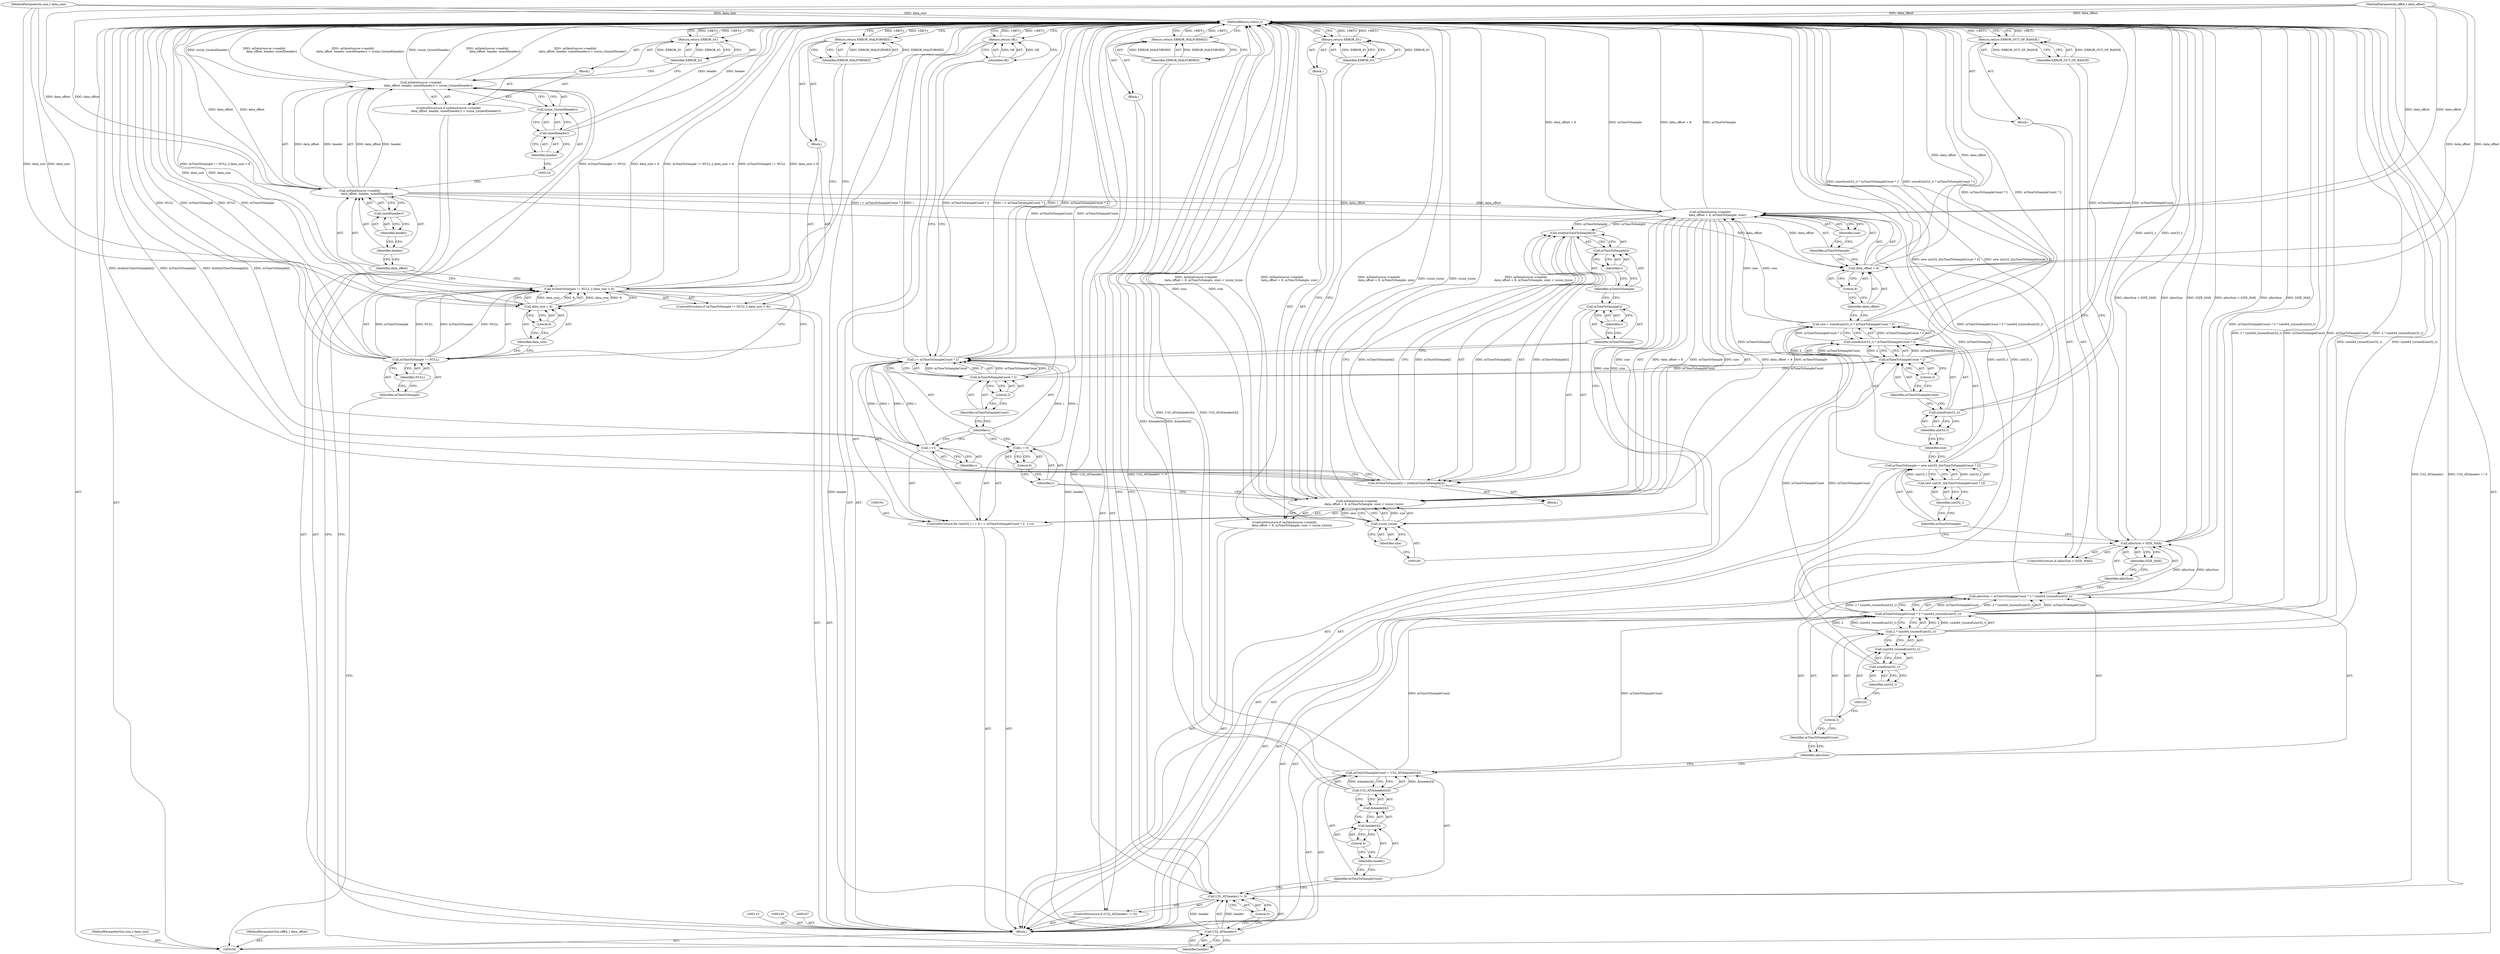 digraph "0_Android_cf1581c66c2ad8c5b1aaca2e43e350cf5974f46d_1" {
"1000213" [label="(MethodReturn,status_t)"];
"1000128" [label="(Return,return ERROR_IO;)"];
"1000129" [label="(Identifier,ERROR_IO)"];
"1000130" [label="(ControlStructure,if (U32_AT(header) != 0))"];
"1000133" [label="(Identifier,header)"];
"1000134" [label="(Literal,0)"];
"1000135" [label="(Block,)"];
"1000131" [label="(Call,U32_AT(header) != 0)"];
"1000132" [label="(Call,U32_AT(header))"];
"1000136" [label="(Return,return ERROR_MALFORMED;)"];
"1000137" [label="(Identifier,ERROR_MALFORMED)"];
"1000140" [label="(Call,U32_AT(&header[4]))"];
"1000141" [label="(Call,&header[4])"];
"1000142" [label="(Call,header[4])"];
"1000143" [label="(Identifier,header)"];
"1000144" [label="(Literal,4)"];
"1000138" [label="(Call,mTimeToSampleCount = U32_AT(&header[4]))"];
"1000139" [label="(Identifier,mTimeToSampleCount)"];
"1000146" [label="(Call,allocSize = mTimeToSampleCount * 2 * (uint64_t)sizeof(uint32_t))"];
"1000147" [label="(Identifier,allocSize)"];
"1000148" [label="(Call,mTimeToSampleCount * 2 * (uint64_t)sizeof(uint32_t))"];
"1000149" [label="(Identifier,mTimeToSampleCount)"];
"1000150" [label="(Call,2 * (uint64_t)sizeof(uint32_t))"];
"1000151" [label="(Literal,2)"];
"1000152" [label="(Call,(uint64_t)sizeof(uint32_t))"];
"1000154" [label="(Call,sizeof(uint32_t))"];
"1000155" [label="(Identifier,uint32_t)"];
"1000101" [label="(MethodParameterIn,off64_t data_offset)"];
"1000299" [label="(MethodParameterOut,off64_t data_offset)"];
"1000102" [label="(MethodParameterIn,size_t data_size)"];
"1000300" [label="(MethodParameterOut,size_t data_size)"];
"1000103" [label="(Block,)"];
"1000159" [label="(Identifier,SIZE_MAX)"];
"1000160" [label="(Block,)"];
"1000156" [label="(ControlStructure,if (allocSize > SIZE_MAX))"];
"1000157" [label="(Call,allocSize > SIZE_MAX)"];
"1000158" [label="(Identifier,allocSize)"];
"1000162" [label="(Identifier,ERROR_OUT_OF_RANGE)"];
"1000161" [label="(Return,return ERROR_OUT_OF_RANGE;)"];
"1000165" [label="(Call,new uint32_t[mTimeToSampleCount * 2])"];
"1000166" [label="(Identifier,uint32_t)"];
"1000163" [label="(Call,mTimeToSample = new uint32_t[mTimeToSampleCount * 2])"];
"1000164" [label="(Identifier,mTimeToSample)"];
"1000170" [label="(Call,sizeof(uint32_t) * mTimeToSampleCount * 2)"];
"1000171" [label="(Call,sizeof(uint32_t))"];
"1000172" [label="(Identifier,uint32_t)"];
"1000173" [label="(Call,mTimeToSampleCount * 2)"];
"1000174" [label="(Identifier,mTimeToSampleCount)"];
"1000175" [label="(Literal,2)"];
"1000168" [label="(Call,size = sizeof(uint32_t) * mTimeToSampleCount * 2)"];
"1000169" [label="(Identifier,size)"];
"1000176" [label="(ControlStructure,if (mDataSource->readAt(\n                data_offset + 8, mTimeToSample, size) < (ssize_t)size))"];
"1000177" [label="(Call,mDataSource->readAt(\n                data_offset + 8, mTimeToSample, size) < (ssize_t)size)"];
"1000178" [label="(Call,mDataSource->readAt(\n                data_offset + 8, mTimeToSample, size))"];
"1000179" [label="(Call,data_offset + 8)"];
"1000180" [label="(Identifier,data_offset)"];
"1000181" [label="(Literal,8)"];
"1000182" [label="(Identifier,mTimeToSample)"];
"1000183" [label="(Identifier,size)"];
"1000184" [label="(Call,(ssize_t)size)"];
"1000186" [label="(Identifier,size)"];
"1000187" [label="(Block,)"];
"1000188" [label="(Return,return ERROR_IO;)"];
"1000189" [label="(Identifier,ERROR_IO)"];
"1000104" [label="(ControlStructure,if (mTimeToSample != NULL || data_size < 8))"];
"1000108" [label="(Identifier,NULL)"];
"1000109" [label="(Call,data_size < 8)"];
"1000110" [label="(Identifier,data_size)"];
"1000111" [label="(Literal,8)"];
"1000112" [label="(Block,)"];
"1000105" [label="(Call,mTimeToSample != NULL || data_size < 8)"];
"1000106" [label="(Call,mTimeToSample != NULL)"];
"1000107" [label="(Identifier,mTimeToSample)"];
"1000190" [label="(ControlStructure,for (uint32_t i = 0; i < mTimeToSampleCount * 2; ++i))"];
"1000192" [label="(Call,i = 0)"];
"1000193" [label="(Identifier,i)"];
"1000194" [label="(Literal,0)"];
"1000195" [label="(Call,i < mTimeToSampleCount * 2)"];
"1000196" [label="(Identifier,i)"];
"1000197" [label="(Call,mTimeToSampleCount * 2)"];
"1000198" [label="(Identifier,mTimeToSampleCount)"];
"1000199" [label="(Literal,2)"];
"1000200" [label="(Call,++i)"];
"1000201" [label="(Identifier,i)"];
"1000202" [label="(Block,)"];
"1000206" [label="(Identifier,i)"];
"1000207" [label="(Call,ntohl(mTimeToSample[i]))"];
"1000208" [label="(Call,mTimeToSample[i])"];
"1000209" [label="(Identifier,mTimeToSample)"];
"1000210" [label="(Identifier,i)"];
"1000203" [label="(Call,mTimeToSample[i] = ntohl(mTimeToSample[i]))"];
"1000204" [label="(Call,mTimeToSample[i])"];
"1000205" [label="(Identifier,mTimeToSample)"];
"1000211" [label="(Return,return OK;)"];
"1000212" [label="(Identifier,OK)"];
"1000113" [label="(Return,return ERROR_MALFORMED;)"];
"1000114" [label="(Identifier,ERROR_MALFORMED)"];
"1000116" [label="(ControlStructure,if (mDataSource->readAt(\n                data_offset, header, sizeof(header)) < (ssize_t)sizeof(header)))"];
"1000117" [label="(Call,mDataSource->readAt(\n                data_offset, header, sizeof(header)) < (ssize_t)sizeof(header))"];
"1000118" [label="(Call,mDataSource->readAt(\n                data_offset, header, sizeof(header)))"];
"1000119" [label="(Identifier,data_offset)"];
"1000120" [label="(Identifier,header)"];
"1000121" [label="(Call,sizeof(header))"];
"1000122" [label="(Identifier,header)"];
"1000123" [label="(Call,(ssize_t)sizeof(header))"];
"1000125" [label="(Call,sizeof(header))"];
"1000126" [label="(Identifier,header)"];
"1000127" [label="(Block,)"];
"1000213" -> "1000100"  [label="AST: "];
"1000213" -> "1000113"  [label="CFG: "];
"1000213" -> "1000128"  [label="CFG: "];
"1000213" -> "1000136"  [label="CFG: "];
"1000213" -> "1000161"  [label="CFG: "];
"1000213" -> "1000188"  [label="CFG: "];
"1000213" -> "1000211"  [label="CFG: "];
"1000161" -> "1000213"  [label="DDG: <RET>"];
"1000136" -> "1000213"  [label="DDG: <RET>"];
"1000211" -> "1000213"  [label="DDG: <RET>"];
"1000128" -> "1000213"  [label="DDG: <RET>"];
"1000171" -> "1000213"  [label="DDG: uint32_t"];
"1000106" -> "1000213"  [label="DDG: NULL"];
"1000106" -> "1000213"  [label="DDG: mTimeToSample"];
"1000178" -> "1000213"  [label="DDG: data_offset + 8"];
"1000178" -> "1000213"  [label="DDG: mTimeToSample"];
"1000105" -> "1000213"  [label="DDG: mTimeToSample != NULL || data_size < 8"];
"1000105" -> "1000213"  [label="DDG: mTimeToSample != NULL"];
"1000105" -> "1000213"  [label="DDG: data_size < 8"];
"1000203" -> "1000213"  [label="DDG: ntohl(mTimeToSample[i])"];
"1000203" -> "1000213"  [label="DDG: mTimeToSample[i]"];
"1000117" -> "1000213"  [label="DDG: mDataSource->readAt(\n                data_offset, header, sizeof(header))"];
"1000117" -> "1000213"  [label="DDG: mDataSource->readAt(\n                data_offset, header, sizeof(header)) < (ssize_t)sizeof(header)"];
"1000117" -> "1000213"  [label="DDG: (ssize_t)sizeof(header)"];
"1000195" -> "1000213"  [label="DDG: mTimeToSampleCount * 2"];
"1000195" -> "1000213"  [label="DDG: i < mTimeToSampleCount * 2"];
"1000195" -> "1000213"  [label="DDG: i"];
"1000118" -> "1000213"  [label="DDG: data_offset"];
"1000177" -> "1000213"  [label="DDG: mDataSource->readAt(\n                data_offset + 8, mTimeToSample, size)"];
"1000177" -> "1000213"  [label="DDG: (ssize_t)size"];
"1000177" -> "1000213"  [label="DDG: mDataSource->readAt(\n                data_offset + 8, mTimeToSample, size) < (ssize_t)size"];
"1000157" -> "1000213"  [label="DDG: SIZE_MAX"];
"1000157" -> "1000213"  [label="DDG: allocSize > SIZE_MAX"];
"1000157" -> "1000213"  [label="DDG: allocSize"];
"1000184" -> "1000213"  [label="DDG: size"];
"1000125" -> "1000213"  [label="DDG: header"];
"1000131" -> "1000213"  [label="DDG: U32_AT(header)"];
"1000131" -> "1000213"  [label="DDG: U32_AT(header) != 0"];
"1000140" -> "1000213"  [label="DDG: &header[4]"];
"1000138" -> "1000213"  [label="DDG: U32_AT(&header[4])"];
"1000150" -> "1000213"  [label="DDG: (uint64_t)sizeof(uint32_t)"];
"1000154" -> "1000213"  [label="DDG: uint32_t"];
"1000179" -> "1000213"  [label="DDG: data_offset"];
"1000148" -> "1000213"  [label="DDG: mTimeToSampleCount"];
"1000148" -> "1000213"  [label="DDG: 2 * (uint64_t)sizeof(uint32_t)"];
"1000146" -> "1000213"  [label="DDG: mTimeToSampleCount * 2 * (uint64_t)sizeof(uint32_t)"];
"1000132" -> "1000213"  [label="DDG: header"];
"1000102" -> "1000213"  [label="DDG: data_size"];
"1000101" -> "1000213"  [label="DDG: data_offset"];
"1000109" -> "1000213"  [label="DDG: data_size"];
"1000170" -> "1000213"  [label="DDG: mTimeToSampleCount * 2"];
"1000168" -> "1000213"  [label="DDG: sizeof(uint32_t) * mTimeToSampleCount * 2"];
"1000173" -> "1000213"  [label="DDG: mTimeToSampleCount"];
"1000197" -> "1000213"  [label="DDG: mTimeToSampleCount"];
"1000163" -> "1000213"  [label="DDG: new uint32_t[mTimeToSampleCount * 2]"];
"1000188" -> "1000213"  [label="DDG: <RET>"];
"1000113" -> "1000213"  [label="DDG: <RET>"];
"1000128" -> "1000127"  [label="AST: "];
"1000128" -> "1000129"  [label="CFG: "];
"1000129" -> "1000128"  [label="AST: "];
"1000213" -> "1000128"  [label="CFG: "];
"1000128" -> "1000213"  [label="DDG: <RET>"];
"1000129" -> "1000128"  [label="DDG: ERROR_IO"];
"1000129" -> "1000128"  [label="AST: "];
"1000129" -> "1000117"  [label="CFG: "];
"1000128" -> "1000129"  [label="CFG: "];
"1000129" -> "1000128"  [label="DDG: ERROR_IO"];
"1000130" -> "1000103"  [label="AST: "];
"1000131" -> "1000130"  [label="AST: "];
"1000135" -> "1000130"  [label="AST: "];
"1000133" -> "1000132"  [label="AST: "];
"1000133" -> "1000117"  [label="CFG: "];
"1000132" -> "1000133"  [label="CFG: "];
"1000134" -> "1000131"  [label="AST: "];
"1000134" -> "1000132"  [label="CFG: "];
"1000131" -> "1000134"  [label="CFG: "];
"1000135" -> "1000130"  [label="AST: "];
"1000136" -> "1000135"  [label="AST: "];
"1000131" -> "1000130"  [label="AST: "];
"1000131" -> "1000134"  [label="CFG: "];
"1000132" -> "1000131"  [label="AST: "];
"1000134" -> "1000131"  [label="AST: "];
"1000137" -> "1000131"  [label="CFG: "];
"1000139" -> "1000131"  [label="CFG: "];
"1000131" -> "1000213"  [label="DDG: U32_AT(header)"];
"1000131" -> "1000213"  [label="DDG: U32_AT(header) != 0"];
"1000132" -> "1000131"  [label="DDG: header"];
"1000132" -> "1000131"  [label="AST: "];
"1000132" -> "1000133"  [label="CFG: "];
"1000133" -> "1000132"  [label="AST: "];
"1000134" -> "1000132"  [label="CFG: "];
"1000132" -> "1000213"  [label="DDG: header"];
"1000132" -> "1000131"  [label="DDG: header"];
"1000136" -> "1000135"  [label="AST: "];
"1000136" -> "1000137"  [label="CFG: "];
"1000137" -> "1000136"  [label="AST: "];
"1000213" -> "1000136"  [label="CFG: "];
"1000136" -> "1000213"  [label="DDG: <RET>"];
"1000137" -> "1000136"  [label="DDG: ERROR_MALFORMED"];
"1000137" -> "1000136"  [label="AST: "];
"1000137" -> "1000131"  [label="CFG: "];
"1000136" -> "1000137"  [label="CFG: "];
"1000137" -> "1000136"  [label="DDG: ERROR_MALFORMED"];
"1000140" -> "1000138"  [label="AST: "];
"1000140" -> "1000141"  [label="CFG: "];
"1000141" -> "1000140"  [label="AST: "];
"1000138" -> "1000140"  [label="CFG: "];
"1000140" -> "1000213"  [label="DDG: &header[4]"];
"1000140" -> "1000138"  [label="DDG: &header[4]"];
"1000141" -> "1000140"  [label="AST: "];
"1000141" -> "1000142"  [label="CFG: "];
"1000142" -> "1000141"  [label="AST: "];
"1000140" -> "1000141"  [label="CFG: "];
"1000142" -> "1000141"  [label="AST: "];
"1000142" -> "1000144"  [label="CFG: "];
"1000143" -> "1000142"  [label="AST: "];
"1000144" -> "1000142"  [label="AST: "];
"1000141" -> "1000142"  [label="CFG: "];
"1000143" -> "1000142"  [label="AST: "];
"1000143" -> "1000139"  [label="CFG: "];
"1000144" -> "1000143"  [label="CFG: "];
"1000144" -> "1000142"  [label="AST: "];
"1000144" -> "1000143"  [label="CFG: "];
"1000142" -> "1000144"  [label="CFG: "];
"1000138" -> "1000103"  [label="AST: "];
"1000138" -> "1000140"  [label="CFG: "];
"1000139" -> "1000138"  [label="AST: "];
"1000140" -> "1000138"  [label="AST: "];
"1000147" -> "1000138"  [label="CFG: "];
"1000138" -> "1000213"  [label="DDG: U32_AT(&header[4])"];
"1000140" -> "1000138"  [label="DDG: &header[4]"];
"1000138" -> "1000148"  [label="DDG: mTimeToSampleCount"];
"1000139" -> "1000138"  [label="AST: "];
"1000139" -> "1000131"  [label="CFG: "];
"1000143" -> "1000139"  [label="CFG: "];
"1000146" -> "1000103"  [label="AST: "];
"1000146" -> "1000148"  [label="CFG: "];
"1000147" -> "1000146"  [label="AST: "];
"1000148" -> "1000146"  [label="AST: "];
"1000158" -> "1000146"  [label="CFG: "];
"1000146" -> "1000213"  [label="DDG: mTimeToSampleCount * 2 * (uint64_t)sizeof(uint32_t)"];
"1000148" -> "1000146"  [label="DDG: mTimeToSampleCount"];
"1000148" -> "1000146"  [label="DDG: 2 * (uint64_t)sizeof(uint32_t)"];
"1000146" -> "1000157"  [label="DDG: allocSize"];
"1000147" -> "1000146"  [label="AST: "];
"1000147" -> "1000138"  [label="CFG: "];
"1000149" -> "1000147"  [label="CFG: "];
"1000148" -> "1000146"  [label="AST: "];
"1000148" -> "1000150"  [label="CFG: "];
"1000149" -> "1000148"  [label="AST: "];
"1000150" -> "1000148"  [label="AST: "];
"1000146" -> "1000148"  [label="CFG: "];
"1000148" -> "1000213"  [label="DDG: mTimeToSampleCount"];
"1000148" -> "1000213"  [label="DDG: 2 * (uint64_t)sizeof(uint32_t)"];
"1000148" -> "1000146"  [label="DDG: mTimeToSampleCount"];
"1000148" -> "1000146"  [label="DDG: 2 * (uint64_t)sizeof(uint32_t)"];
"1000138" -> "1000148"  [label="DDG: mTimeToSampleCount"];
"1000150" -> "1000148"  [label="DDG: 2"];
"1000150" -> "1000148"  [label="DDG: (uint64_t)sizeof(uint32_t)"];
"1000148" -> "1000173"  [label="DDG: mTimeToSampleCount"];
"1000149" -> "1000148"  [label="AST: "];
"1000149" -> "1000147"  [label="CFG: "];
"1000151" -> "1000149"  [label="CFG: "];
"1000150" -> "1000148"  [label="AST: "];
"1000150" -> "1000152"  [label="CFG: "];
"1000151" -> "1000150"  [label="AST: "];
"1000152" -> "1000150"  [label="AST: "];
"1000148" -> "1000150"  [label="CFG: "];
"1000150" -> "1000213"  [label="DDG: (uint64_t)sizeof(uint32_t)"];
"1000150" -> "1000148"  [label="DDG: 2"];
"1000150" -> "1000148"  [label="DDG: (uint64_t)sizeof(uint32_t)"];
"1000151" -> "1000150"  [label="AST: "];
"1000151" -> "1000149"  [label="CFG: "];
"1000153" -> "1000151"  [label="CFG: "];
"1000152" -> "1000150"  [label="AST: "];
"1000152" -> "1000154"  [label="CFG: "];
"1000153" -> "1000152"  [label="AST: "];
"1000154" -> "1000152"  [label="AST: "];
"1000150" -> "1000152"  [label="CFG: "];
"1000154" -> "1000152"  [label="AST: "];
"1000154" -> "1000155"  [label="CFG: "];
"1000155" -> "1000154"  [label="AST: "];
"1000152" -> "1000154"  [label="CFG: "];
"1000154" -> "1000213"  [label="DDG: uint32_t"];
"1000155" -> "1000154"  [label="AST: "];
"1000155" -> "1000153"  [label="CFG: "];
"1000154" -> "1000155"  [label="CFG: "];
"1000101" -> "1000100"  [label="AST: "];
"1000101" -> "1000213"  [label="DDG: data_offset"];
"1000101" -> "1000118"  [label="DDG: data_offset"];
"1000101" -> "1000178"  [label="DDG: data_offset"];
"1000101" -> "1000179"  [label="DDG: data_offset"];
"1000299" -> "1000100"  [label="AST: "];
"1000102" -> "1000100"  [label="AST: "];
"1000102" -> "1000213"  [label="DDG: data_size"];
"1000102" -> "1000109"  [label="DDG: data_size"];
"1000300" -> "1000100"  [label="AST: "];
"1000103" -> "1000100"  [label="AST: "];
"1000104" -> "1000103"  [label="AST: "];
"1000115" -> "1000103"  [label="AST: "];
"1000116" -> "1000103"  [label="AST: "];
"1000130" -> "1000103"  [label="AST: "];
"1000138" -> "1000103"  [label="AST: "];
"1000145" -> "1000103"  [label="AST: "];
"1000146" -> "1000103"  [label="AST: "];
"1000156" -> "1000103"  [label="AST: "];
"1000163" -> "1000103"  [label="AST: "];
"1000167" -> "1000103"  [label="AST: "];
"1000168" -> "1000103"  [label="AST: "];
"1000176" -> "1000103"  [label="AST: "];
"1000190" -> "1000103"  [label="AST: "];
"1000211" -> "1000103"  [label="AST: "];
"1000159" -> "1000157"  [label="AST: "];
"1000159" -> "1000158"  [label="CFG: "];
"1000157" -> "1000159"  [label="CFG: "];
"1000160" -> "1000156"  [label="AST: "];
"1000161" -> "1000160"  [label="AST: "];
"1000156" -> "1000103"  [label="AST: "];
"1000157" -> "1000156"  [label="AST: "];
"1000160" -> "1000156"  [label="AST: "];
"1000157" -> "1000156"  [label="AST: "];
"1000157" -> "1000159"  [label="CFG: "];
"1000158" -> "1000157"  [label="AST: "];
"1000159" -> "1000157"  [label="AST: "];
"1000162" -> "1000157"  [label="CFG: "];
"1000164" -> "1000157"  [label="CFG: "];
"1000157" -> "1000213"  [label="DDG: SIZE_MAX"];
"1000157" -> "1000213"  [label="DDG: allocSize > SIZE_MAX"];
"1000157" -> "1000213"  [label="DDG: allocSize"];
"1000146" -> "1000157"  [label="DDG: allocSize"];
"1000158" -> "1000157"  [label="AST: "];
"1000158" -> "1000146"  [label="CFG: "];
"1000159" -> "1000158"  [label="CFG: "];
"1000162" -> "1000161"  [label="AST: "];
"1000162" -> "1000157"  [label="CFG: "];
"1000161" -> "1000162"  [label="CFG: "];
"1000162" -> "1000161"  [label="DDG: ERROR_OUT_OF_RANGE"];
"1000161" -> "1000160"  [label="AST: "];
"1000161" -> "1000162"  [label="CFG: "];
"1000162" -> "1000161"  [label="AST: "];
"1000213" -> "1000161"  [label="CFG: "];
"1000161" -> "1000213"  [label="DDG: <RET>"];
"1000162" -> "1000161"  [label="DDG: ERROR_OUT_OF_RANGE"];
"1000165" -> "1000163"  [label="AST: "];
"1000165" -> "1000166"  [label="CFG: "];
"1000166" -> "1000165"  [label="AST: "];
"1000163" -> "1000165"  [label="CFG: "];
"1000165" -> "1000163"  [label="DDG: uint32_t"];
"1000166" -> "1000165"  [label="AST: "];
"1000166" -> "1000164"  [label="CFG: "];
"1000165" -> "1000166"  [label="CFG: "];
"1000163" -> "1000103"  [label="AST: "];
"1000163" -> "1000165"  [label="CFG: "];
"1000164" -> "1000163"  [label="AST: "];
"1000165" -> "1000163"  [label="AST: "];
"1000169" -> "1000163"  [label="CFG: "];
"1000163" -> "1000213"  [label="DDG: new uint32_t[mTimeToSampleCount * 2]"];
"1000165" -> "1000163"  [label="DDG: uint32_t"];
"1000163" -> "1000178"  [label="DDG: mTimeToSample"];
"1000164" -> "1000163"  [label="AST: "];
"1000164" -> "1000157"  [label="CFG: "];
"1000166" -> "1000164"  [label="CFG: "];
"1000170" -> "1000168"  [label="AST: "];
"1000170" -> "1000173"  [label="CFG: "];
"1000171" -> "1000170"  [label="AST: "];
"1000173" -> "1000170"  [label="AST: "];
"1000168" -> "1000170"  [label="CFG: "];
"1000170" -> "1000213"  [label="DDG: mTimeToSampleCount * 2"];
"1000170" -> "1000168"  [label="DDG: mTimeToSampleCount * 2"];
"1000173" -> "1000170"  [label="DDG: mTimeToSampleCount"];
"1000173" -> "1000170"  [label="DDG: 2"];
"1000171" -> "1000170"  [label="AST: "];
"1000171" -> "1000172"  [label="CFG: "];
"1000172" -> "1000171"  [label="AST: "];
"1000174" -> "1000171"  [label="CFG: "];
"1000171" -> "1000213"  [label="DDG: uint32_t"];
"1000172" -> "1000171"  [label="AST: "];
"1000172" -> "1000169"  [label="CFG: "];
"1000171" -> "1000172"  [label="CFG: "];
"1000173" -> "1000170"  [label="AST: "];
"1000173" -> "1000175"  [label="CFG: "];
"1000174" -> "1000173"  [label="AST: "];
"1000175" -> "1000173"  [label="AST: "];
"1000170" -> "1000173"  [label="CFG: "];
"1000173" -> "1000213"  [label="DDG: mTimeToSampleCount"];
"1000173" -> "1000170"  [label="DDG: mTimeToSampleCount"];
"1000173" -> "1000170"  [label="DDG: 2"];
"1000148" -> "1000173"  [label="DDG: mTimeToSampleCount"];
"1000173" -> "1000197"  [label="DDG: mTimeToSampleCount"];
"1000174" -> "1000173"  [label="AST: "];
"1000174" -> "1000171"  [label="CFG: "];
"1000175" -> "1000174"  [label="CFG: "];
"1000175" -> "1000173"  [label="AST: "];
"1000175" -> "1000174"  [label="CFG: "];
"1000173" -> "1000175"  [label="CFG: "];
"1000168" -> "1000103"  [label="AST: "];
"1000168" -> "1000170"  [label="CFG: "];
"1000169" -> "1000168"  [label="AST: "];
"1000170" -> "1000168"  [label="AST: "];
"1000180" -> "1000168"  [label="CFG: "];
"1000168" -> "1000213"  [label="DDG: sizeof(uint32_t) * mTimeToSampleCount * 2"];
"1000170" -> "1000168"  [label="DDG: mTimeToSampleCount * 2"];
"1000168" -> "1000178"  [label="DDG: size"];
"1000169" -> "1000168"  [label="AST: "];
"1000169" -> "1000163"  [label="CFG: "];
"1000172" -> "1000169"  [label="CFG: "];
"1000176" -> "1000103"  [label="AST: "];
"1000177" -> "1000176"  [label="AST: "];
"1000187" -> "1000176"  [label="AST: "];
"1000177" -> "1000176"  [label="AST: "];
"1000177" -> "1000184"  [label="CFG: "];
"1000178" -> "1000177"  [label="AST: "];
"1000184" -> "1000177"  [label="AST: "];
"1000189" -> "1000177"  [label="CFG: "];
"1000193" -> "1000177"  [label="CFG: "];
"1000177" -> "1000213"  [label="DDG: mDataSource->readAt(\n                data_offset + 8, mTimeToSample, size)"];
"1000177" -> "1000213"  [label="DDG: (ssize_t)size"];
"1000177" -> "1000213"  [label="DDG: mDataSource->readAt(\n                data_offset + 8, mTimeToSample, size) < (ssize_t)size"];
"1000178" -> "1000177"  [label="DDG: data_offset + 8"];
"1000178" -> "1000177"  [label="DDG: mTimeToSample"];
"1000178" -> "1000177"  [label="DDG: size"];
"1000184" -> "1000177"  [label="DDG: size"];
"1000178" -> "1000177"  [label="AST: "];
"1000178" -> "1000183"  [label="CFG: "];
"1000179" -> "1000178"  [label="AST: "];
"1000182" -> "1000178"  [label="AST: "];
"1000183" -> "1000178"  [label="AST: "];
"1000185" -> "1000178"  [label="CFG: "];
"1000178" -> "1000213"  [label="DDG: data_offset + 8"];
"1000178" -> "1000213"  [label="DDG: mTimeToSample"];
"1000178" -> "1000177"  [label="DDG: data_offset + 8"];
"1000178" -> "1000177"  [label="DDG: mTimeToSample"];
"1000178" -> "1000177"  [label="DDG: size"];
"1000118" -> "1000178"  [label="DDG: data_offset"];
"1000101" -> "1000178"  [label="DDG: data_offset"];
"1000163" -> "1000178"  [label="DDG: mTimeToSample"];
"1000168" -> "1000178"  [label="DDG: size"];
"1000178" -> "1000184"  [label="DDG: size"];
"1000178" -> "1000207"  [label="DDG: mTimeToSample"];
"1000179" -> "1000178"  [label="AST: "];
"1000179" -> "1000181"  [label="CFG: "];
"1000180" -> "1000179"  [label="AST: "];
"1000181" -> "1000179"  [label="AST: "];
"1000182" -> "1000179"  [label="CFG: "];
"1000179" -> "1000213"  [label="DDG: data_offset"];
"1000118" -> "1000179"  [label="DDG: data_offset"];
"1000101" -> "1000179"  [label="DDG: data_offset"];
"1000180" -> "1000179"  [label="AST: "];
"1000180" -> "1000168"  [label="CFG: "];
"1000181" -> "1000180"  [label="CFG: "];
"1000181" -> "1000179"  [label="AST: "];
"1000181" -> "1000180"  [label="CFG: "];
"1000179" -> "1000181"  [label="CFG: "];
"1000182" -> "1000178"  [label="AST: "];
"1000182" -> "1000179"  [label="CFG: "];
"1000183" -> "1000182"  [label="CFG: "];
"1000183" -> "1000178"  [label="AST: "];
"1000183" -> "1000182"  [label="CFG: "];
"1000178" -> "1000183"  [label="CFG: "];
"1000184" -> "1000177"  [label="AST: "];
"1000184" -> "1000186"  [label="CFG: "];
"1000185" -> "1000184"  [label="AST: "];
"1000186" -> "1000184"  [label="AST: "];
"1000177" -> "1000184"  [label="CFG: "];
"1000184" -> "1000213"  [label="DDG: size"];
"1000184" -> "1000177"  [label="DDG: size"];
"1000178" -> "1000184"  [label="DDG: size"];
"1000186" -> "1000184"  [label="AST: "];
"1000186" -> "1000185"  [label="CFG: "];
"1000184" -> "1000186"  [label="CFG: "];
"1000187" -> "1000176"  [label="AST: "];
"1000188" -> "1000187"  [label="AST: "];
"1000188" -> "1000187"  [label="AST: "];
"1000188" -> "1000189"  [label="CFG: "];
"1000189" -> "1000188"  [label="AST: "];
"1000213" -> "1000188"  [label="CFG: "];
"1000188" -> "1000213"  [label="DDG: <RET>"];
"1000189" -> "1000188"  [label="DDG: ERROR_IO"];
"1000189" -> "1000188"  [label="AST: "];
"1000189" -> "1000177"  [label="CFG: "];
"1000188" -> "1000189"  [label="CFG: "];
"1000189" -> "1000188"  [label="DDG: ERROR_IO"];
"1000104" -> "1000103"  [label="AST: "];
"1000105" -> "1000104"  [label="AST: "];
"1000112" -> "1000104"  [label="AST: "];
"1000108" -> "1000106"  [label="AST: "];
"1000108" -> "1000107"  [label="CFG: "];
"1000106" -> "1000108"  [label="CFG: "];
"1000109" -> "1000105"  [label="AST: "];
"1000109" -> "1000111"  [label="CFG: "];
"1000110" -> "1000109"  [label="AST: "];
"1000111" -> "1000109"  [label="AST: "];
"1000105" -> "1000109"  [label="CFG: "];
"1000109" -> "1000213"  [label="DDG: data_size"];
"1000109" -> "1000105"  [label="DDG: data_size"];
"1000109" -> "1000105"  [label="DDG: 8"];
"1000102" -> "1000109"  [label="DDG: data_size"];
"1000110" -> "1000109"  [label="AST: "];
"1000110" -> "1000106"  [label="CFG: "];
"1000111" -> "1000110"  [label="CFG: "];
"1000111" -> "1000109"  [label="AST: "];
"1000111" -> "1000110"  [label="CFG: "];
"1000109" -> "1000111"  [label="CFG: "];
"1000112" -> "1000104"  [label="AST: "];
"1000113" -> "1000112"  [label="AST: "];
"1000105" -> "1000104"  [label="AST: "];
"1000105" -> "1000106"  [label="CFG: "];
"1000105" -> "1000109"  [label="CFG: "];
"1000106" -> "1000105"  [label="AST: "];
"1000109" -> "1000105"  [label="AST: "];
"1000114" -> "1000105"  [label="CFG: "];
"1000119" -> "1000105"  [label="CFG: "];
"1000105" -> "1000213"  [label="DDG: mTimeToSample != NULL || data_size < 8"];
"1000105" -> "1000213"  [label="DDG: mTimeToSample != NULL"];
"1000105" -> "1000213"  [label="DDG: data_size < 8"];
"1000106" -> "1000105"  [label="DDG: mTimeToSample"];
"1000106" -> "1000105"  [label="DDG: NULL"];
"1000109" -> "1000105"  [label="DDG: data_size"];
"1000109" -> "1000105"  [label="DDG: 8"];
"1000106" -> "1000105"  [label="AST: "];
"1000106" -> "1000108"  [label="CFG: "];
"1000107" -> "1000106"  [label="AST: "];
"1000108" -> "1000106"  [label="AST: "];
"1000110" -> "1000106"  [label="CFG: "];
"1000105" -> "1000106"  [label="CFG: "];
"1000106" -> "1000213"  [label="DDG: NULL"];
"1000106" -> "1000213"  [label="DDG: mTimeToSample"];
"1000106" -> "1000105"  [label="DDG: mTimeToSample"];
"1000106" -> "1000105"  [label="DDG: NULL"];
"1000107" -> "1000106"  [label="AST: "];
"1000107" -> "1000100"  [label="CFG: "];
"1000108" -> "1000107"  [label="CFG: "];
"1000190" -> "1000103"  [label="AST: "];
"1000191" -> "1000190"  [label="AST: "];
"1000192" -> "1000190"  [label="AST: "];
"1000195" -> "1000190"  [label="AST: "];
"1000200" -> "1000190"  [label="AST: "];
"1000202" -> "1000190"  [label="AST: "];
"1000192" -> "1000190"  [label="AST: "];
"1000192" -> "1000194"  [label="CFG: "];
"1000193" -> "1000192"  [label="AST: "];
"1000194" -> "1000192"  [label="AST: "];
"1000196" -> "1000192"  [label="CFG: "];
"1000192" -> "1000195"  [label="DDG: i"];
"1000193" -> "1000192"  [label="AST: "];
"1000193" -> "1000177"  [label="CFG: "];
"1000194" -> "1000193"  [label="CFG: "];
"1000194" -> "1000192"  [label="AST: "];
"1000194" -> "1000193"  [label="CFG: "];
"1000192" -> "1000194"  [label="CFG: "];
"1000195" -> "1000190"  [label="AST: "];
"1000195" -> "1000197"  [label="CFG: "];
"1000196" -> "1000195"  [label="AST: "];
"1000197" -> "1000195"  [label="AST: "];
"1000205" -> "1000195"  [label="CFG: "];
"1000212" -> "1000195"  [label="CFG: "];
"1000195" -> "1000213"  [label="DDG: mTimeToSampleCount * 2"];
"1000195" -> "1000213"  [label="DDG: i < mTimeToSampleCount * 2"];
"1000195" -> "1000213"  [label="DDG: i"];
"1000200" -> "1000195"  [label="DDG: i"];
"1000192" -> "1000195"  [label="DDG: i"];
"1000197" -> "1000195"  [label="DDG: mTimeToSampleCount"];
"1000197" -> "1000195"  [label="DDG: 2"];
"1000195" -> "1000200"  [label="DDG: i"];
"1000196" -> "1000195"  [label="AST: "];
"1000196" -> "1000192"  [label="CFG: "];
"1000196" -> "1000200"  [label="CFG: "];
"1000198" -> "1000196"  [label="CFG: "];
"1000197" -> "1000195"  [label="AST: "];
"1000197" -> "1000199"  [label="CFG: "];
"1000198" -> "1000197"  [label="AST: "];
"1000199" -> "1000197"  [label="AST: "];
"1000195" -> "1000197"  [label="CFG: "];
"1000197" -> "1000213"  [label="DDG: mTimeToSampleCount"];
"1000197" -> "1000195"  [label="DDG: mTimeToSampleCount"];
"1000197" -> "1000195"  [label="DDG: 2"];
"1000173" -> "1000197"  [label="DDG: mTimeToSampleCount"];
"1000198" -> "1000197"  [label="AST: "];
"1000198" -> "1000196"  [label="CFG: "];
"1000199" -> "1000198"  [label="CFG: "];
"1000199" -> "1000197"  [label="AST: "];
"1000199" -> "1000198"  [label="CFG: "];
"1000197" -> "1000199"  [label="CFG: "];
"1000200" -> "1000190"  [label="AST: "];
"1000200" -> "1000201"  [label="CFG: "];
"1000201" -> "1000200"  [label="AST: "];
"1000196" -> "1000200"  [label="CFG: "];
"1000200" -> "1000195"  [label="DDG: i"];
"1000195" -> "1000200"  [label="DDG: i"];
"1000201" -> "1000200"  [label="AST: "];
"1000201" -> "1000203"  [label="CFG: "];
"1000200" -> "1000201"  [label="CFG: "];
"1000202" -> "1000190"  [label="AST: "];
"1000203" -> "1000202"  [label="AST: "];
"1000206" -> "1000204"  [label="AST: "];
"1000206" -> "1000205"  [label="CFG: "];
"1000204" -> "1000206"  [label="CFG: "];
"1000207" -> "1000203"  [label="AST: "];
"1000207" -> "1000208"  [label="CFG: "];
"1000208" -> "1000207"  [label="AST: "];
"1000203" -> "1000207"  [label="CFG: "];
"1000207" -> "1000203"  [label="DDG: mTimeToSample[i]"];
"1000178" -> "1000207"  [label="DDG: mTimeToSample"];
"1000203" -> "1000207"  [label="DDG: mTimeToSample[i]"];
"1000208" -> "1000207"  [label="AST: "];
"1000208" -> "1000210"  [label="CFG: "];
"1000209" -> "1000208"  [label="AST: "];
"1000210" -> "1000208"  [label="AST: "];
"1000207" -> "1000208"  [label="CFG: "];
"1000209" -> "1000208"  [label="AST: "];
"1000209" -> "1000204"  [label="CFG: "];
"1000210" -> "1000209"  [label="CFG: "];
"1000210" -> "1000208"  [label="AST: "];
"1000210" -> "1000209"  [label="CFG: "];
"1000208" -> "1000210"  [label="CFG: "];
"1000203" -> "1000202"  [label="AST: "];
"1000203" -> "1000207"  [label="CFG: "];
"1000204" -> "1000203"  [label="AST: "];
"1000207" -> "1000203"  [label="AST: "];
"1000201" -> "1000203"  [label="CFG: "];
"1000203" -> "1000213"  [label="DDG: ntohl(mTimeToSample[i])"];
"1000203" -> "1000213"  [label="DDG: mTimeToSample[i]"];
"1000207" -> "1000203"  [label="DDG: mTimeToSample[i]"];
"1000203" -> "1000207"  [label="DDG: mTimeToSample[i]"];
"1000204" -> "1000203"  [label="AST: "];
"1000204" -> "1000206"  [label="CFG: "];
"1000205" -> "1000204"  [label="AST: "];
"1000206" -> "1000204"  [label="AST: "];
"1000209" -> "1000204"  [label="CFG: "];
"1000205" -> "1000204"  [label="AST: "];
"1000205" -> "1000195"  [label="CFG: "];
"1000206" -> "1000205"  [label="CFG: "];
"1000211" -> "1000103"  [label="AST: "];
"1000211" -> "1000212"  [label="CFG: "];
"1000212" -> "1000211"  [label="AST: "];
"1000213" -> "1000211"  [label="CFG: "];
"1000211" -> "1000213"  [label="DDG: <RET>"];
"1000212" -> "1000211"  [label="DDG: OK"];
"1000212" -> "1000211"  [label="AST: "];
"1000212" -> "1000195"  [label="CFG: "];
"1000211" -> "1000212"  [label="CFG: "];
"1000212" -> "1000211"  [label="DDG: OK"];
"1000113" -> "1000112"  [label="AST: "];
"1000113" -> "1000114"  [label="CFG: "];
"1000114" -> "1000113"  [label="AST: "];
"1000213" -> "1000113"  [label="CFG: "];
"1000113" -> "1000213"  [label="DDG: <RET>"];
"1000114" -> "1000113"  [label="DDG: ERROR_MALFORMED"];
"1000114" -> "1000113"  [label="AST: "];
"1000114" -> "1000105"  [label="CFG: "];
"1000113" -> "1000114"  [label="CFG: "];
"1000114" -> "1000113"  [label="DDG: ERROR_MALFORMED"];
"1000116" -> "1000103"  [label="AST: "];
"1000117" -> "1000116"  [label="AST: "];
"1000127" -> "1000116"  [label="AST: "];
"1000117" -> "1000116"  [label="AST: "];
"1000117" -> "1000123"  [label="CFG: "];
"1000118" -> "1000117"  [label="AST: "];
"1000123" -> "1000117"  [label="AST: "];
"1000129" -> "1000117"  [label="CFG: "];
"1000133" -> "1000117"  [label="CFG: "];
"1000117" -> "1000213"  [label="DDG: mDataSource->readAt(\n                data_offset, header, sizeof(header))"];
"1000117" -> "1000213"  [label="DDG: mDataSource->readAt(\n                data_offset, header, sizeof(header)) < (ssize_t)sizeof(header)"];
"1000117" -> "1000213"  [label="DDG: (ssize_t)sizeof(header)"];
"1000118" -> "1000117"  [label="DDG: data_offset"];
"1000118" -> "1000117"  [label="DDG: header"];
"1000118" -> "1000117"  [label="AST: "];
"1000118" -> "1000121"  [label="CFG: "];
"1000119" -> "1000118"  [label="AST: "];
"1000120" -> "1000118"  [label="AST: "];
"1000121" -> "1000118"  [label="AST: "];
"1000124" -> "1000118"  [label="CFG: "];
"1000118" -> "1000213"  [label="DDG: data_offset"];
"1000118" -> "1000117"  [label="DDG: data_offset"];
"1000118" -> "1000117"  [label="DDG: header"];
"1000101" -> "1000118"  [label="DDG: data_offset"];
"1000118" -> "1000178"  [label="DDG: data_offset"];
"1000118" -> "1000179"  [label="DDG: data_offset"];
"1000119" -> "1000118"  [label="AST: "];
"1000119" -> "1000105"  [label="CFG: "];
"1000120" -> "1000119"  [label="CFG: "];
"1000120" -> "1000118"  [label="AST: "];
"1000120" -> "1000119"  [label="CFG: "];
"1000122" -> "1000120"  [label="CFG: "];
"1000121" -> "1000118"  [label="AST: "];
"1000121" -> "1000122"  [label="CFG: "];
"1000122" -> "1000121"  [label="AST: "];
"1000118" -> "1000121"  [label="CFG: "];
"1000122" -> "1000121"  [label="AST: "];
"1000122" -> "1000120"  [label="CFG: "];
"1000121" -> "1000122"  [label="CFG: "];
"1000123" -> "1000117"  [label="AST: "];
"1000123" -> "1000125"  [label="CFG: "];
"1000124" -> "1000123"  [label="AST: "];
"1000125" -> "1000123"  [label="AST: "];
"1000117" -> "1000123"  [label="CFG: "];
"1000125" -> "1000123"  [label="AST: "];
"1000125" -> "1000126"  [label="CFG: "];
"1000126" -> "1000125"  [label="AST: "];
"1000123" -> "1000125"  [label="CFG: "];
"1000125" -> "1000213"  [label="DDG: header"];
"1000126" -> "1000125"  [label="AST: "];
"1000126" -> "1000124"  [label="CFG: "];
"1000125" -> "1000126"  [label="CFG: "];
"1000127" -> "1000116"  [label="AST: "];
"1000128" -> "1000127"  [label="AST: "];
}
